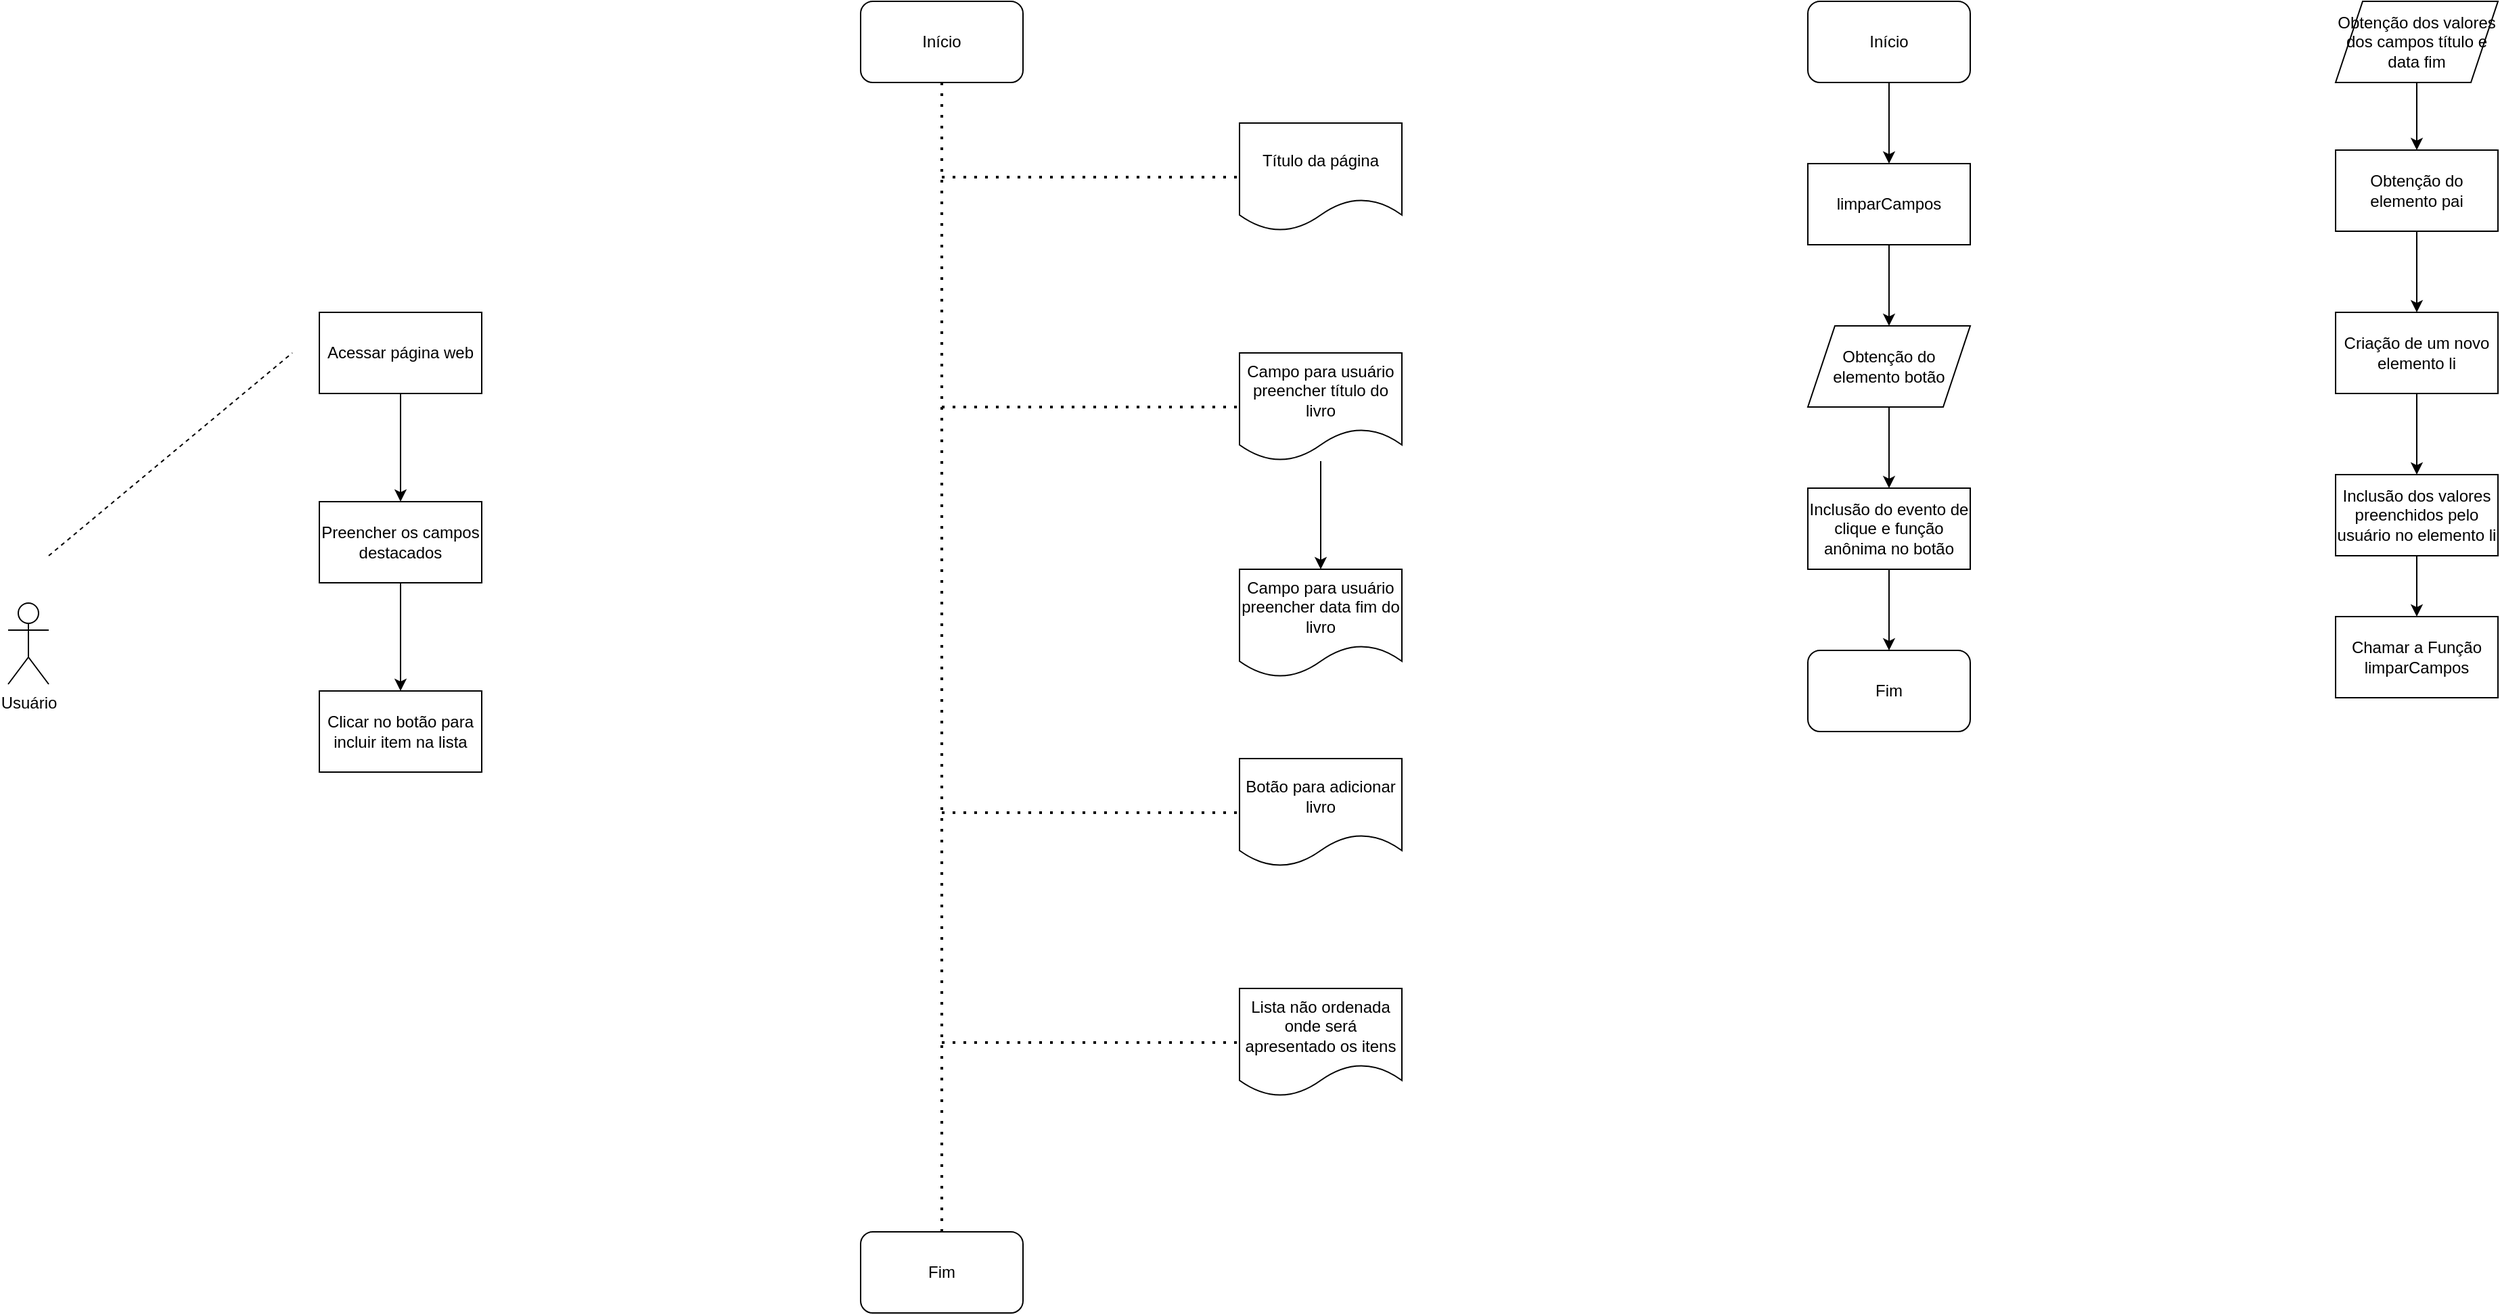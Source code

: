 <mxfile>
    <diagram id="r_VZLlwM7T_0zKAqBvcB" name="Página-1">
        <mxGraphModel dx="2492" dy="1126" grid="1" gridSize="10" guides="1" tooltips="1" connect="1" arrows="1" fold="1" page="1" pageScale="1" pageWidth="827" pageHeight="1169" math="0" shadow="0">
            <root>
                <mxCell id="0"/>
                <mxCell id="1" parent="0"/>
                <mxCell id="2" value="Usuário" style="shape=umlActor;verticalLabelPosition=bottom;verticalAlign=top;html=1;outlineConnect=0;" vertex="1" parent="1">
                    <mxGeometry x="160" y="585" width="30" height="60" as="geometry"/>
                </mxCell>
                <mxCell id="5" value="" style="edgeStyle=none;html=1;" edge="1" parent="1" source="3" target="4">
                    <mxGeometry relative="1" as="geometry"/>
                </mxCell>
                <mxCell id="3" value="Acessar página web" style="rounded=0;whiteSpace=wrap;html=1;" vertex="1" parent="1">
                    <mxGeometry x="390" y="370" width="120" height="60" as="geometry"/>
                </mxCell>
                <mxCell id="7" value="" style="edgeStyle=none;html=1;" edge="1" parent="1" source="4" target="6">
                    <mxGeometry relative="1" as="geometry"/>
                </mxCell>
                <mxCell id="4" value="Preencher os campos destacados" style="rounded=0;whiteSpace=wrap;html=1;" vertex="1" parent="1">
                    <mxGeometry x="390" y="510" width="120" height="60" as="geometry"/>
                </mxCell>
                <mxCell id="6" value="Clicar no botão para incluir item na lista" style="rounded=0;whiteSpace=wrap;html=1;" vertex="1" parent="1">
                    <mxGeometry x="390" y="650" width="120" height="60" as="geometry"/>
                </mxCell>
                <mxCell id="8" value="Início" style="rounded=1;whiteSpace=wrap;html=1;" vertex="1" parent="1">
                    <mxGeometry x="790" y="140" width="120" height="60" as="geometry"/>
                </mxCell>
                <mxCell id="9" value="" style="endArrow=none;dashed=1;html=1;dashPattern=1 3;strokeWidth=2;entryX=0.5;entryY=1;entryDx=0;entryDy=0;exitX=0.5;exitY=0;exitDx=0;exitDy=0;" edge="1" parent="1" source="10" target="8">
                    <mxGeometry width="50" height="50" relative="1" as="geometry">
                        <mxPoint x="840" y="1050" as="sourcePoint"/>
                        <mxPoint x="840" y="250" as="targetPoint"/>
                        <Array as="points">
                            <mxPoint x="850" y="1010"/>
                        </Array>
                    </mxGeometry>
                </mxCell>
                <mxCell id="10" value="Fim" style="rounded=1;whiteSpace=wrap;html=1;" vertex="1" parent="1">
                    <mxGeometry x="790" y="1050" width="120" height="60" as="geometry"/>
                </mxCell>
                <mxCell id="11" value="" style="endArrow=none;dashed=1;html=1;dashPattern=1 3;strokeWidth=2;" edge="1" parent="1">
                    <mxGeometry width="50" height="50" relative="1" as="geometry">
                        <mxPoint x="850" y="270" as="sourcePoint"/>
                        <mxPoint x="1070" y="270" as="targetPoint"/>
                    </mxGeometry>
                </mxCell>
                <mxCell id="12" value="Título da página" style="shape=document;whiteSpace=wrap;html=1;boundedLbl=1;" vertex="1" parent="1">
                    <mxGeometry x="1070" y="230" width="120" height="80" as="geometry"/>
                </mxCell>
                <mxCell id="13" value="" style="endArrow=none;dashed=1;html=1;dashPattern=1 3;strokeWidth=2;entryX=0;entryY=0.5;entryDx=0;entryDy=0;" edge="1" parent="1" target="14">
                    <mxGeometry width="50" height="50" relative="1" as="geometry">
                        <mxPoint x="850" y="440" as="sourcePoint"/>
                        <mxPoint x="1060" y="440" as="targetPoint"/>
                    </mxGeometry>
                </mxCell>
                <mxCell id="18" value="" style="edgeStyle=none;html=1;" edge="1" parent="1" source="14" target="17">
                    <mxGeometry relative="1" as="geometry"/>
                </mxCell>
                <mxCell id="14" value="Campo para usuário preencher título do livro" style="shape=document;whiteSpace=wrap;html=1;boundedLbl=1;" vertex="1" parent="1">
                    <mxGeometry x="1070" y="400" width="120" height="80" as="geometry"/>
                </mxCell>
                <mxCell id="17" value="Campo para usuário preencher data fim do livro" style="shape=document;whiteSpace=wrap;html=1;boundedLbl=1;" vertex="1" parent="1">
                    <mxGeometry x="1070" y="560" width="120" height="80" as="geometry"/>
                </mxCell>
                <mxCell id="19" value="" style="endArrow=none;dashed=1;html=1;dashPattern=1 3;strokeWidth=2;entryX=0;entryY=0.5;entryDx=0;entryDy=0;" edge="1" parent="1" target="20">
                    <mxGeometry width="50" height="50" relative="1" as="geometry">
                        <mxPoint x="850" y="740" as="sourcePoint"/>
                        <mxPoint x="1060" y="740" as="targetPoint"/>
                    </mxGeometry>
                </mxCell>
                <mxCell id="20" value="Botão para adicionar livro" style="shape=document;whiteSpace=wrap;html=1;boundedLbl=1;" vertex="1" parent="1">
                    <mxGeometry x="1070" y="700" width="120" height="80" as="geometry"/>
                </mxCell>
                <mxCell id="21" value="" style="endArrow=none;dashed=1;html=1;dashPattern=1 3;strokeWidth=2;entryX=0;entryY=0.5;entryDx=0;entryDy=0;" edge="1" parent="1" target="22">
                    <mxGeometry width="50" height="50" relative="1" as="geometry">
                        <mxPoint x="850" y="910" as="sourcePoint"/>
                        <mxPoint x="1060" y="910" as="targetPoint"/>
                    </mxGeometry>
                </mxCell>
                <mxCell id="22" value="Lista não ordenada onde será apresentado os itens" style="shape=document;whiteSpace=wrap;html=1;boundedLbl=1;" vertex="1" parent="1">
                    <mxGeometry x="1070" y="870" width="120" height="80" as="geometry"/>
                </mxCell>
                <mxCell id="25" value="" style="edgeStyle=none;html=1;" edge="1" parent="1" source="23" target="24">
                    <mxGeometry relative="1" as="geometry"/>
                </mxCell>
                <mxCell id="23" value="Início" style="rounded=1;whiteSpace=wrap;html=1;" vertex="1" parent="1">
                    <mxGeometry x="1490" y="140" width="120" height="60" as="geometry"/>
                </mxCell>
                <mxCell id="27" value="" style="edgeStyle=none;html=1;" edge="1" parent="1" source="24">
                    <mxGeometry relative="1" as="geometry">
                        <mxPoint x="1550" y="380" as="targetPoint"/>
                    </mxGeometry>
                </mxCell>
                <mxCell id="24" value="limparCampos" style="rounded=0;whiteSpace=wrap;html=1;" vertex="1" parent="1">
                    <mxGeometry x="1490" y="260" width="120" height="60" as="geometry"/>
                </mxCell>
                <mxCell id="30" value="" style="edgeStyle=none;html=1;" edge="1" parent="1" target="29">
                    <mxGeometry relative="1" as="geometry">
                        <mxPoint x="1550" y="440" as="sourcePoint"/>
                    </mxGeometry>
                </mxCell>
                <mxCell id="32" value="" style="edgeStyle=none;html=1;" edge="1" parent="1" source="29" target="31">
                    <mxGeometry relative="1" as="geometry"/>
                </mxCell>
                <mxCell id="29" value="Inclusão do evento de clique e função anônima no botão" style="rounded=0;whiteSpace=wrap;html=1;" vertex="1" parent="1">
                    <mxGeometry x="1490" y="500" width="120" height="60" as="geometry"/>
                </mxCell>
                <mxCell id="31" value="Fim" style="rounded=1;whiteSpace=wrap;html=1;" vertex="1" parent="1">
                    <mxGeometry x="1490" y="620" width="120" height="60" as="geometry"/>
                </mxCell>
                <mxCell id="33" value="Obtenção do elemento botão" style="shape=parallelogram;perimeter=parallelogramPerimeter;whiteSpace=wrap;html=1;fixedSize=1;" vertex="1" parent="1">
                    <mxGeometry x="1490" y="380" width="120" height="60" as="geometry"/>
                </mxCell>
                <mxCell id="36" value="" style="edgeStyle=none;html=1;" edge="1" parent="1" source="34" target="35">
                    <mxGeometry relative="1" as="geometry"/>
                </mxCell>
                <mxCell id="34" value="Obtenção dos valores dos campos título e data fim" style="shape=parallelogram;perimeter=parallelogramPerimeter;whiteSpace=wrap;html=1;fixedSize=1;" vertex="1" parent="1">
                    <mxGeometry x="1880" y="140" width="120" height="60" as="geometry"/>
                </mxCell>
                <mxCell id="38" value="" style="edgeStyle=none;html=1;" edge="1" parent="1" source="35" target="37">
                    <mxGeometry relative="1" as="geometry"/>
                </mxCell>
                <mxCell id="35" value="Obtenção do elemento pai" style="whiteSpace=wrap;html=1;" vertex="1" parent="1">
                    <mxGeometry x="1880" y="250" width="120" height="60" as="geometry"/>
                </mxCell>
                <mxCell id="41" value="" style="edgeStyle=none;html=1;" edge="1" parent="1" source="37" target="40">
                    <mxGeometry relative="1" as="geometry"/>
                </mxCell>
                <mxCell id="37" value="Criação de um novo elemento li" style="whiteSpace=wrap;html=1;" vertex="1" parent="1">
                    <mxGeometry x="1880" y="370" width="120" height="60" as="geometry"/>
                </mxCell>
                <mxCell id="43" value="" style="edgeStyle=none;html=1;" edge="1" parent="1" source="40" target="42">
                    <mxGeometry relative="1" as="geometry"/>
                </mxCell>
                <mxCell id="40" value="Inclusão dos valores preenchidos pelo usuário no elemento li" style="rounded=0;whiteSpace=wrap;html=1;" vertex="1" parent="1">
                    <mxGeometry x="1880" y="490" width="120" height="60" as="geometry"/>
                </mxCell>
                <mxCell id="42" value="Chamar a Função limparCampos" style="rounded=0;whiteSpace=wrap;html=1;" vertex="1" parent="1">
                    <mxGeometry x="1880" y="595" width="120" height="60" as="geometry"/>
                </mxCell>
                <mxCell id="44" value="" style="endArrow=none;dashed=1;html=1;" edge="1" parent="1">
                    <mxGeometry width="50" height="50" relative="1" as="geometry">
                        <mxPoint x="190" y="550" as="sourcePoint"/>
                        <mxPoint x="370" y="400" as="targetPoint"/>
                    </mxGeometry>
                </mxCell>
            </root>
        </mxGraphModel>
    </diagram>
</mxfile>
